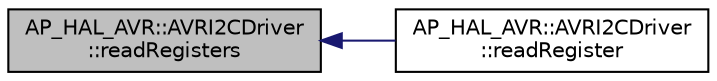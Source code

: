 digraph "AP_HAL_AVR::AVRI2CDriver::readRegisters"
{
 // INTERACTIVE_SVG=YES
  edge [fontname="Helvetica",fontsize="10",labelfontname="Helvetica",labelfontsize="10"];
  node [fontname="Helvetica",fontsize="10",shape=record];
  rankdir="LR";
  Node1 [label="AP_HAL_AVR::AVRI2CDriver\l::readRegisters",height=0.2,width=0.4,color="black", fillcolor="grey75", style="filled" fontcolor="black"];
  Node1 -> Node2 [dir="back",color="midnightblue",fontsize="10",style="solid",fontname="Helvetica"];
  Node2 [label="AP_HAL_AVR::AVRI2CDriver\l::readRegister",height=0.2,width=0.4,color="black", fillcolor="white", style="filled",URL="$classAP__HAL__AVR_1_1AVRI2CDriver.html#ad7b1213f22eab08e296a7ff9424930c2"];
}
